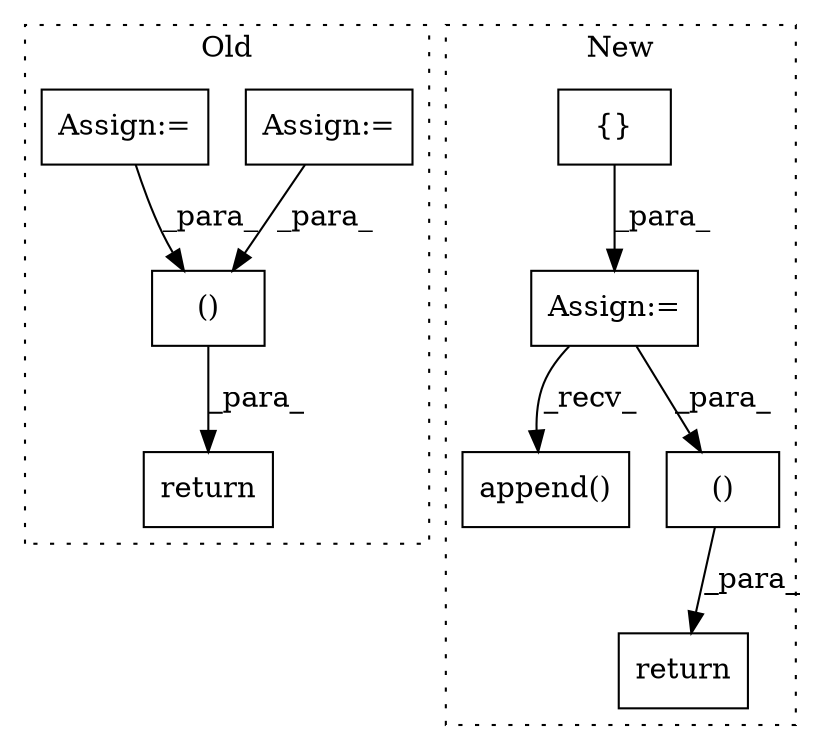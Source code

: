 digraph G {
subgraph cluster0 {
1 [label="return" a="93" s="14786" l="7" shape="box"];
7 [label="()" a="54" s="14794" l="10" shape="box"];
8 [label="Assign:=" a="68" s="14408" l="3" shape="box"];
9 [label="Assign:=" a="68" s="14532" l="3" shape="box"];
label = "Old";
style="dotted";
}
subgraph cluster1 {
2 [label="append()" a="75" s="14338,14359" l="20,1" shape="box"];
3 [label="Assign:=" a="68" s="14256" l="3" shape="box"];
4 [label="{}" a="59" s="14259,14259" l="2,1" shape="box"];
5 [label="return" a="93" s="14511" l="7" shape="box"];
6 [label="()" a="54" s="14519" l="10" shape="box"];
label = "New";
style="dotted";
}
3 -> 2 [label="_recv_"];
3 -> 6 [label="_para_"];
4 -> 3 [label="_para_"];
6 -> 5 [label="_para_"];
7 -> 1 [label="_para_"];
8 -> 7 [label="_para_"];
9 -> 7 [label="_para_"];
}